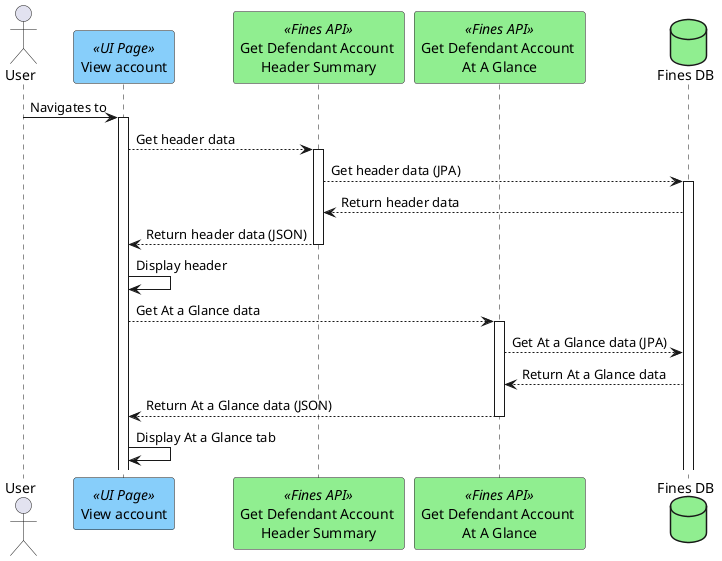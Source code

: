 @startuml
actor "User" as user
participant "View account" as viewAccount <<UI Page>> #lightskyblue
participant "Get Defendant Account \nHeader Summary" as getHeaderApi <<Fines API>> #lightgreen
participant "Get Defendant Account \nAt A Glance" as getAAGApi <<Fines API>> #lightgreen
database "Fines DB" as db #lightgreen

user ->  viewAccount ++ :Navigates to
viewAccount --> getHeaderApi ++: Get header data
getHeaderApi --> db ++ : Get header data (JPA)
db --> getHeaderApi : Return header data
getHeaderApi --> viewAccount : Return header data (JSON)
deactivate getHeaderApi
viewAccount -> viewAccount : Display header
viewAccount --> getAAGApi ++: Get At a Glance data
getAAGApi --> db : Get At a Glance data (JPA)
db --> getAAGApi : Return At a Glance data
getAAGApi --> viewAccount : Return At a Glance data (JSON)
deactivate getAAGApi
viewAccount -> viewAccount : Display At a Glance tab


@enduml